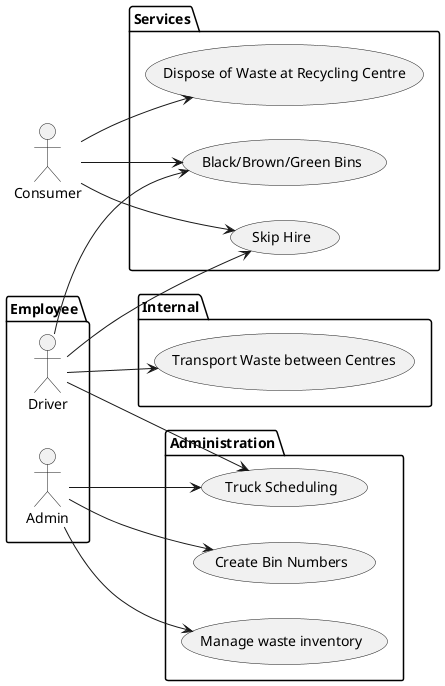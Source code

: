 @startuml Waste Management Company

left to right direction
actor Consumer as c

package Employee {
	actor Driver as d
	actor Admin as a
}

package Services {
	usecase "Dispose of Waste at Recycling Centre" as UC1
	usecase "Black/Brown/Green Bins" as UC2
	usecase "Skip Hire" as UC3
}

package Internal {
	usecase "Transport Waste between Centres" as UC4
}

package Administration {
	usecase "Truck Scheduling" as UC5
	usecase "Create Bin Numbers" as UC6
	usecase "Manage waste inventory" as UC7
}

c --> UC1
c --> UC2
d --> UC2
c --> UC3
d --> UC3

d--> UC4

a --> UC5
d --> UC5
a --> UC6
a --> UC7

@enduml
